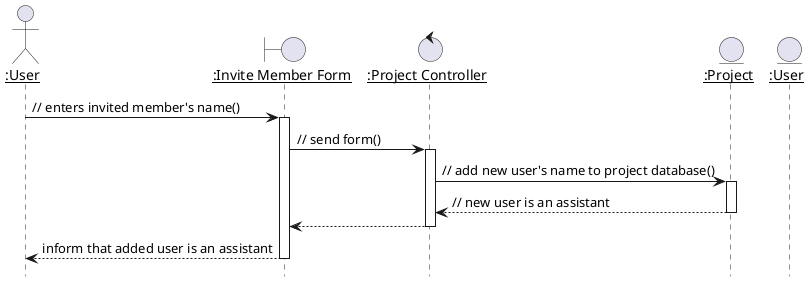 @startuml
hide footbox
autoactivate on
skinparam sequenceParticipant underline
actor ":User" as usr
boundary ":Invite Member Form" as form
control ":Project Controller" as ctl
entity ":Project" as db_prj
entity ":User" as db_usr

usr -> form : // enters invited member's name()
form -> ctl : // send form()
ctl -> db_prj : // add new user's name to project database()
ctl <-- db_prj : // new user is an assistant
form <-- ctl
usr <-- form : inform that added user is an assistant
@enduml